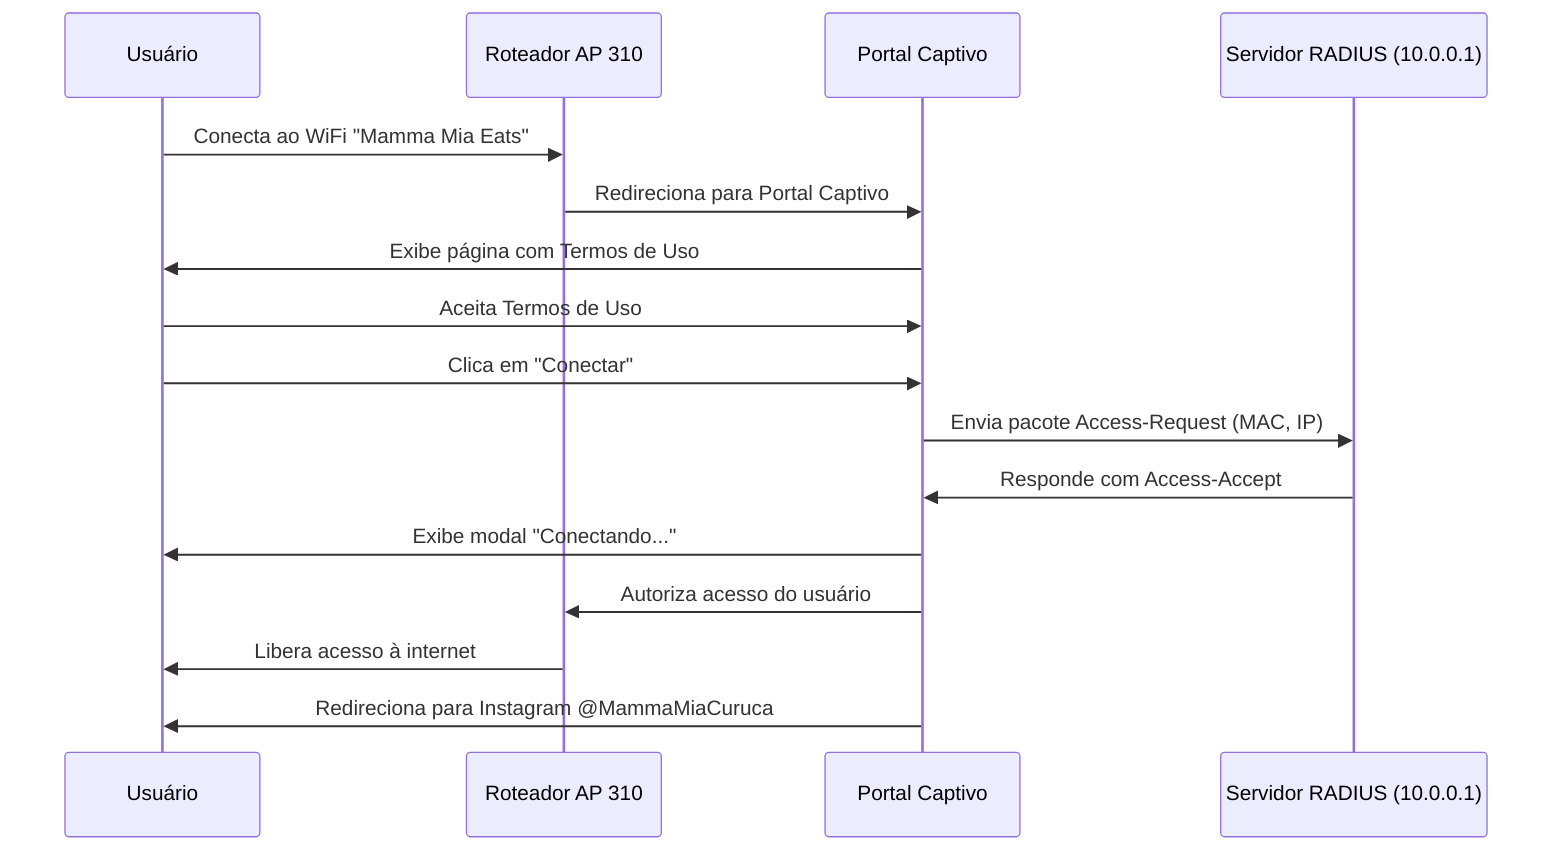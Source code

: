 sequenceDiagram
    participant U as Usuário
    participant R as Roteador AP 310
    participant P as Portal Captivo
    participant RA as Servidor RADIUS (10.0.0.1)
    
    U->>R: Conecta ao WiFi "Mamma Mia Eats"
    R->>P: Redireciona para Portal Captivo
    P->>U: Exibe página com Termos de Uso
    U->>P: Aceita Termos de Uso
    U->>P: Clica em "Conectar"
    P->>RA: Envia pacote Access-Request (MAC, IP)
    RA->>P: Responde com Access-Accept
    P->>U: Exibe modal "Conectando..."
    P->>R: Autoriza acesso do usuário
    R->>U: Libera acesso à internet
    P->>U: Redireciona para Instagram @MammaMiaCuruca